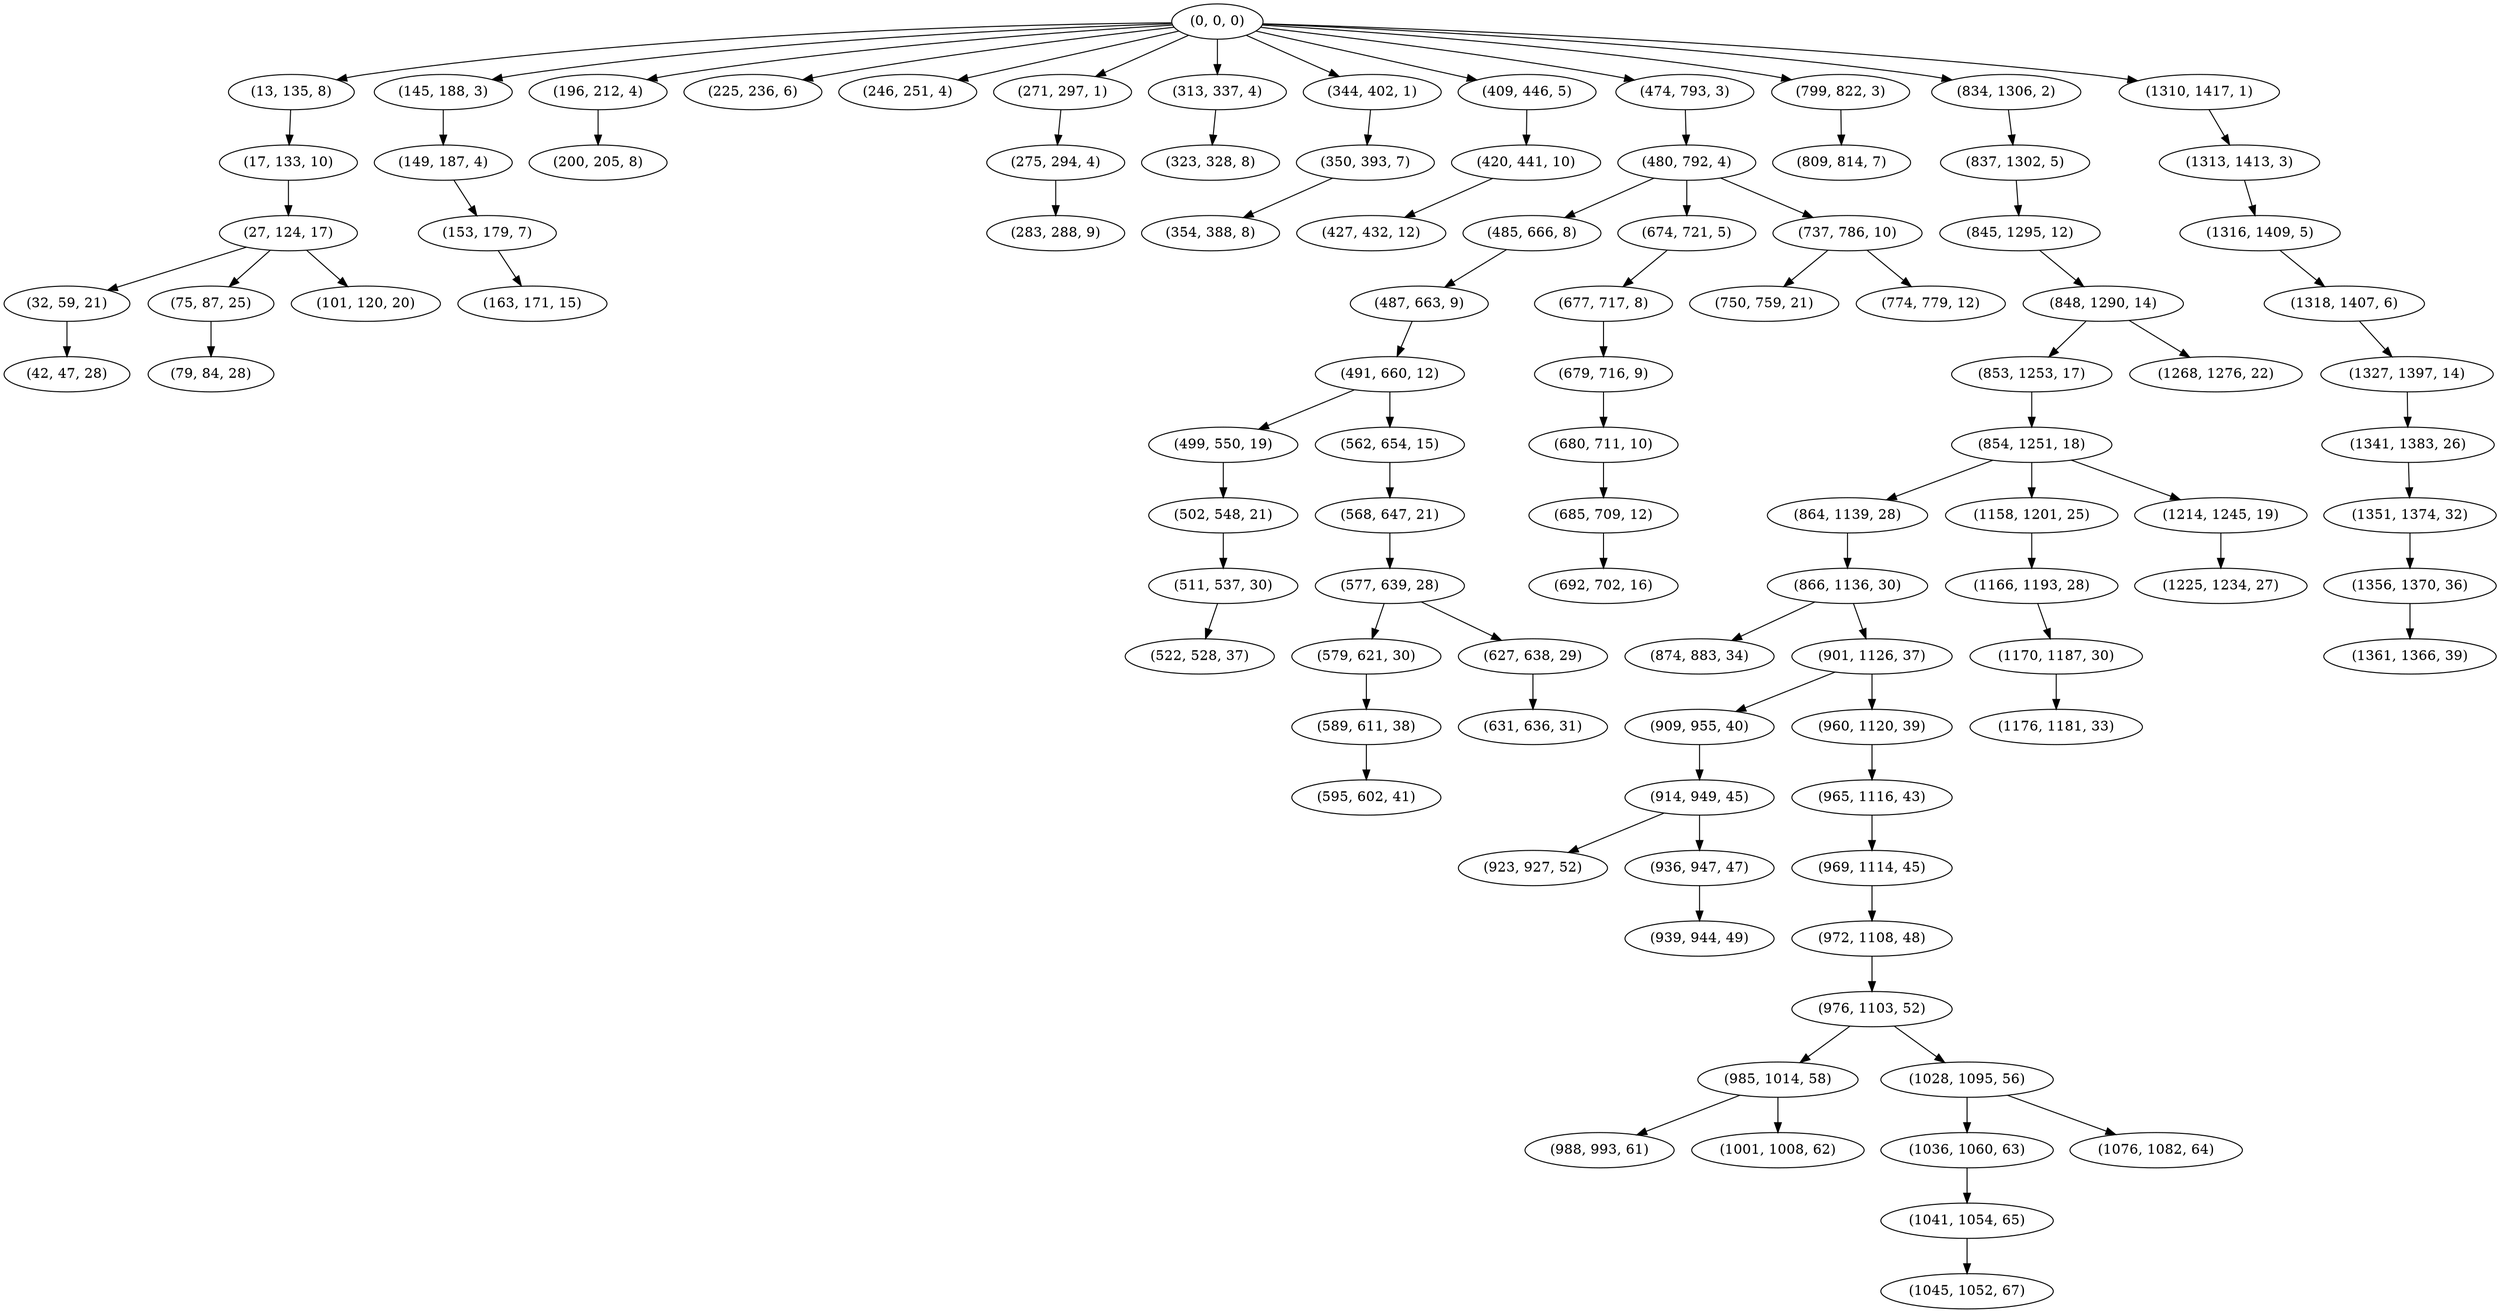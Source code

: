 digraph tree {
    "(0, 0, 0)";
    "(13, 135, 8)";
    "(17, 133, 10)";
    "(27, 124, 17)";
    "(32, 59, 21)";
    "(42, 47, 28)";
    "(75, 87, 25)";
    "(79, 84, 28)";
    "(101, 120, 20)";
    "(145, 188, 3)";
    "(149, 187, 4)";
    "(153, 179, 7)";
    "(163, 171, 15)";
    "(196, 212, 4)";
    "(200, 205, 8)";
    "(225, 236, 6)";
    "(246, 251, 4)";
    "(271, 297, 1)";
    "(275, 294, 4)";
    "(283, 288, 9)";
    "(313, 337, 4)";
    "(323, 328, 8)";
    "(344, 402, 1)";
    "(350, 393, 7)";
    "(354, 388, 8)";
    "(409, 446, 5)";
    "(420, 441, 10)";
    "(427, 432, 12)";
    "(474, 793, 3)";
    "(480, 792, 4)";
    "(485, 666, 8)";
    "(487, 663, 9)";
    "(491, 660, 12)";
    "(499, 550, 19)";
    "(502, 548, 21)";
    "(511, 537, 30)";
    "(522, 528, 37)";
    "(562, 654, 15)";
    "(568, 647, 21)";
    "(577, 639, 28)";
    "(579, 621, 30)";
    "(589, 611, 38)";
    "(595, 602, 41)";
    "(627, 638, 29)";
    "(631, 636, 31)";
    "(674, 721, 5)";
    "(677, 717, 8)";
    "(679, 716, 9)";
    "(680, 711, 10)";
    "(685, 709, 12)";
    "(692, 702, 16)";
    "(737, 786, 10)";
    "(750, 759, 21)";
    "(774, 779, 12)";
    "(799, 822, 3)";
    "(809, 814, 7)";
    "(834, 1306, 2)";
    "(837, 1302, 5)";
    "(845, 1295, 12)";
    "(848, 1290, 14)";
    "(853, 1253, 17)";
    "(854, 1251, 18)";
    "(864, 1139, 28)";
    "(866, 1136, 30)";
    "(874, 883, 34)";
    "(901, 1126, 37)";
    "(909, 955, 40)";
    "(914, 949, 45)";
    "(923, 927, 52)";
    "(936, 947, 47)";
    "(939, 944, 49)";
    "(960, 1120, 39)";
    "(965, 1116, 43)";
    "(969, 1114, 45)";
    "(972, 1108, 48)";
    "(976, 1103, 52)";
    "(985, 1014, 58)";
    "(988, 993, 61)";
    "(1001, 1008, 62)";
    "(1028, 1095, 56)";
    "(1036, 1060, 63)";
    "(1041, 1054, 65)";
    "(1045, 1052, 67)";
    "(1076, 1082, 64)";
    "(1158, 1201, 25)";
    "(1166, 1193, 28)";
    "(1170, 1187, 30)";
    "(1176, 1181, 33)";
    "(1214, 1245, 19)";
    "(1225, 1234, 27)";
    "(1268, 1276, 22)";
    "(1310, 1417, 1)";
    "(1313, 1413, 3)";
    "(1316, 1409, 5)";
    "(1318, 1407, 6)";
    "(1327, 1397, 14)";
    "(1341, 1383, 26)";
    "(1351, 1374, 32)";
    "(1356, 1370, 36)";
    "(1361, 1366, 39)";
    "(0, 0, 0)" -> "(13, 135, 8)";
    "(0, 0, 0)" -> "(145, 188, 3)";
    "(0, 0, 0)" -> "(196, 212, 4)";
    "(0, 0, 0)" -> "(225, 236, 6)";
    "(0, 0, 0)" -> "(246, 251, 4)";
    "(0, 0, 0)" -> "(271, 297, 1)";
    "(0, 0, 0)" -> "(313, 337, 4)";
    "(0, 0, 0)" -> "(344, 402, 1)";
    "(0, 0, 0)" -> "(409, 446, 5)";
    "(0, 0, 0)" -> "(474, 793, 3)";
    "(0, 0, 0)" -> "(799, 822, 3)";
    "(0, 0, 0)" -> "(834, 1306, 2)";
    "(0, 0, 0)" -> "(1310, 1417, 1)";
    "(13, 135, 8)" -> "(17, 133, 10)";
    "(17, 133, 10)" -> "(27, 124, 17)";
    "(27, 124, 17)" -> "(32, 59, 21)";
    "(27, 124, 17)" -> "(75, 87, 25)";
    "(27, 124, 17)" -> "(101, 120, 20)";
    "(32, 59, 21)" -> "(42, 47, 28)";
    "(75, 87, 25)" -> "(79, 84, 28)";
    "(145, 188, 3)" -> "(149, 187, 4)";
    "(149, 187, 4)" -> "(153, 179, 7)";
    "(153, 179, 7)" -> "(163, 171, 15)";
    "(196, 212, 4)" -> "(200, 205, 8)";
    "(271, 297, 1)" -> "(275, 294, 4)";
    "(275, 294, 4)" -> "(283, 288, 9)";
    "(313, 337, 4)" -> "(323, 328, 8)";
    "(344, 402, 1)" -> "(350, 393, 7)";
    "(350, 393, 7)" -> "(354, 388, 8)";
    "(409, 446, 5)" -> "(420, 441, 10)";
    "(420, 441, 10)" -> "(427, 432, 12)";
    "(474, 793, 3)" -> "(480, 792, 4)";
    "(480, 792, 4)" -> "(485, 666, 8)";
    "(480, 792, 4)" -> "(674, 721, 5)";
    "(480, 792, 4)" -> "(737, 786, 10)";
    "(485, 666, 8)" -> "(487, 663, 9)";
    "(487, 663, 9)" -> "(491, 660, 12)";
    "(491, 660, 12)" -> "(499, 550, 19)";
    "(491, 660, 12)" -> "(562, 654, 15)";
    "(499, 550, 19)" -> "(502, 548, 21)";
    "(502, 548, 21)" -> "(511, 537, 30)";
    "(511, 537, 30)" -> "(522, 528, 37)";
    "(562, 654, 15)" -> "(568, 647, 21)";
    "(568, 647, 21)" -> "(577, 639, 28)";
    "(577, 639, 28)" -> "(579, 621, 30)";
    "(577, 639, 28)" -> "(627, 638, 29)";
    "(579, 621, 30)" -> "(589, 611, 38)";
    "(589, 611, 38)" -> "(595, 602, 41)";
    "(627, 638, 29)" -> "(631, 636, 31)";
    "(674, 721, 5)" -> "(677, 717, 8)";
    "(677, 717, 8)" -> "(679, 716, 9)";
    "(679, 716, 9)" -> "(680, 711, 10)";
    "(680, 711, 10)" -> "(685, 709, 12)";
    "(685, 709, 12)" -> "(692, 702, 16)";
    "(737, 786, 10)" -> "(750, 759, 21)";
    "(737, 786, 10)" -> "(774, 779, 12)";
    "(799, 822, 3)" -> "(809, 814, 7)";
    "(834, 1306, 2)" -> "(837, 1302, 5)";
    "(837, 1302, 5)" -> "(845, 1295, 12)";
    "(845, 1295, 12)" -> "(848, 1290, 14)";
    "(848, 1290, 14)" -> "(853, 1253, 17)";
    "(848, 1290, 14)" -> "(1268, 1276, 22)";
    "(853, 1253, 17)" -> "(854, 1251, 18)";
    "(854, 1251, 18)" -> "(864, 1139, 28)";
    "(854, 1251, 18)" -> "(1158, 1201, 25)";
    "(854, 1251, 18)" -> "(1214, 1245, 19)";
    "(864, 1139, 28)" -> "(866, 1136, 30)";
    "(866, 1136, 30)" -> "(874, 883, 34)";
    "(866, 1136, 30)" -> "(901, 1126, 37)";
    "(901, 1126, 37)" -> "(909, 955, 40)";
    "(901, 1126, 37)" -> "(960, 1120, 39)";
    "(909, 955, 40)" -> "(914, 949, 45)";
    "(914, 949, 45)" -> "(923, 927, 52)";
    "(914, 949, 45)" -> "(936, 947, 47)";
    "(936, 947, 47)" -> "(939, 944, 49)";
    "(960, 1120, 39)" -> "(965, 1116, 43)";
    "(965, 1116, 43)" -> "(969, 1114, 45)";
    "(969, 1114, 45)" -> "(972, 1108, 48)";
    "(972, 1108, 48)" -> "(976, 1103, 52)";
    "(976, 1103, 52)" -> "(985, 1014, 58)";
    "(976, 1103, 52)" -> "(1028, 1095, 56)";
    "(985, 1014, 58)" -> "(988, 993, 61)";
    "(985, 1014, 58)" -> "(1001, 1008, 62)";
    "(1028, 1095, 56)" -> "(1036, 1060, 63)";
    "(1028, 1095, 56)" -> "(1076, 1082, 64)";
    "(1036, 1060, 63)" -> "(1041, 1054, 65)";
    "(1041, 1054, 65)" -> "(1045, 1052, 67)";
    "(1158, 1201, 25)" -> "(1166, 1193, 28)";
    "(1166, 1193, 28)" -> "(1170, 1187, 30)";
    "(1170, 1187, 30)" -> "(1176, 1181, 33)";
    "(1214, 1245, 19)" -> "(1225, 1234, 27)";
    "(1310, 1417, 1)" -> "(1313, 1413, 3)";
    "(1313, 1413, 3)" -> "(1316, 1409, 5)";
    "(1316, 1409, 5)" -> "(1318, 1407, 6)";
    "(1318, 1407, 6)" -> "(1327, 1397, 14)";
    "(1327, 1397, 14)" -> "(1341, 1383, 26)";
    "(1341, 1383, 26)" -> "(1351, 1374, 32)";
    "(1351, 1374, 32)" -> "(1356, 1370, 36)";
    "(1356, 1370, 36)" -> "(1361, 1366, 39)";
}
